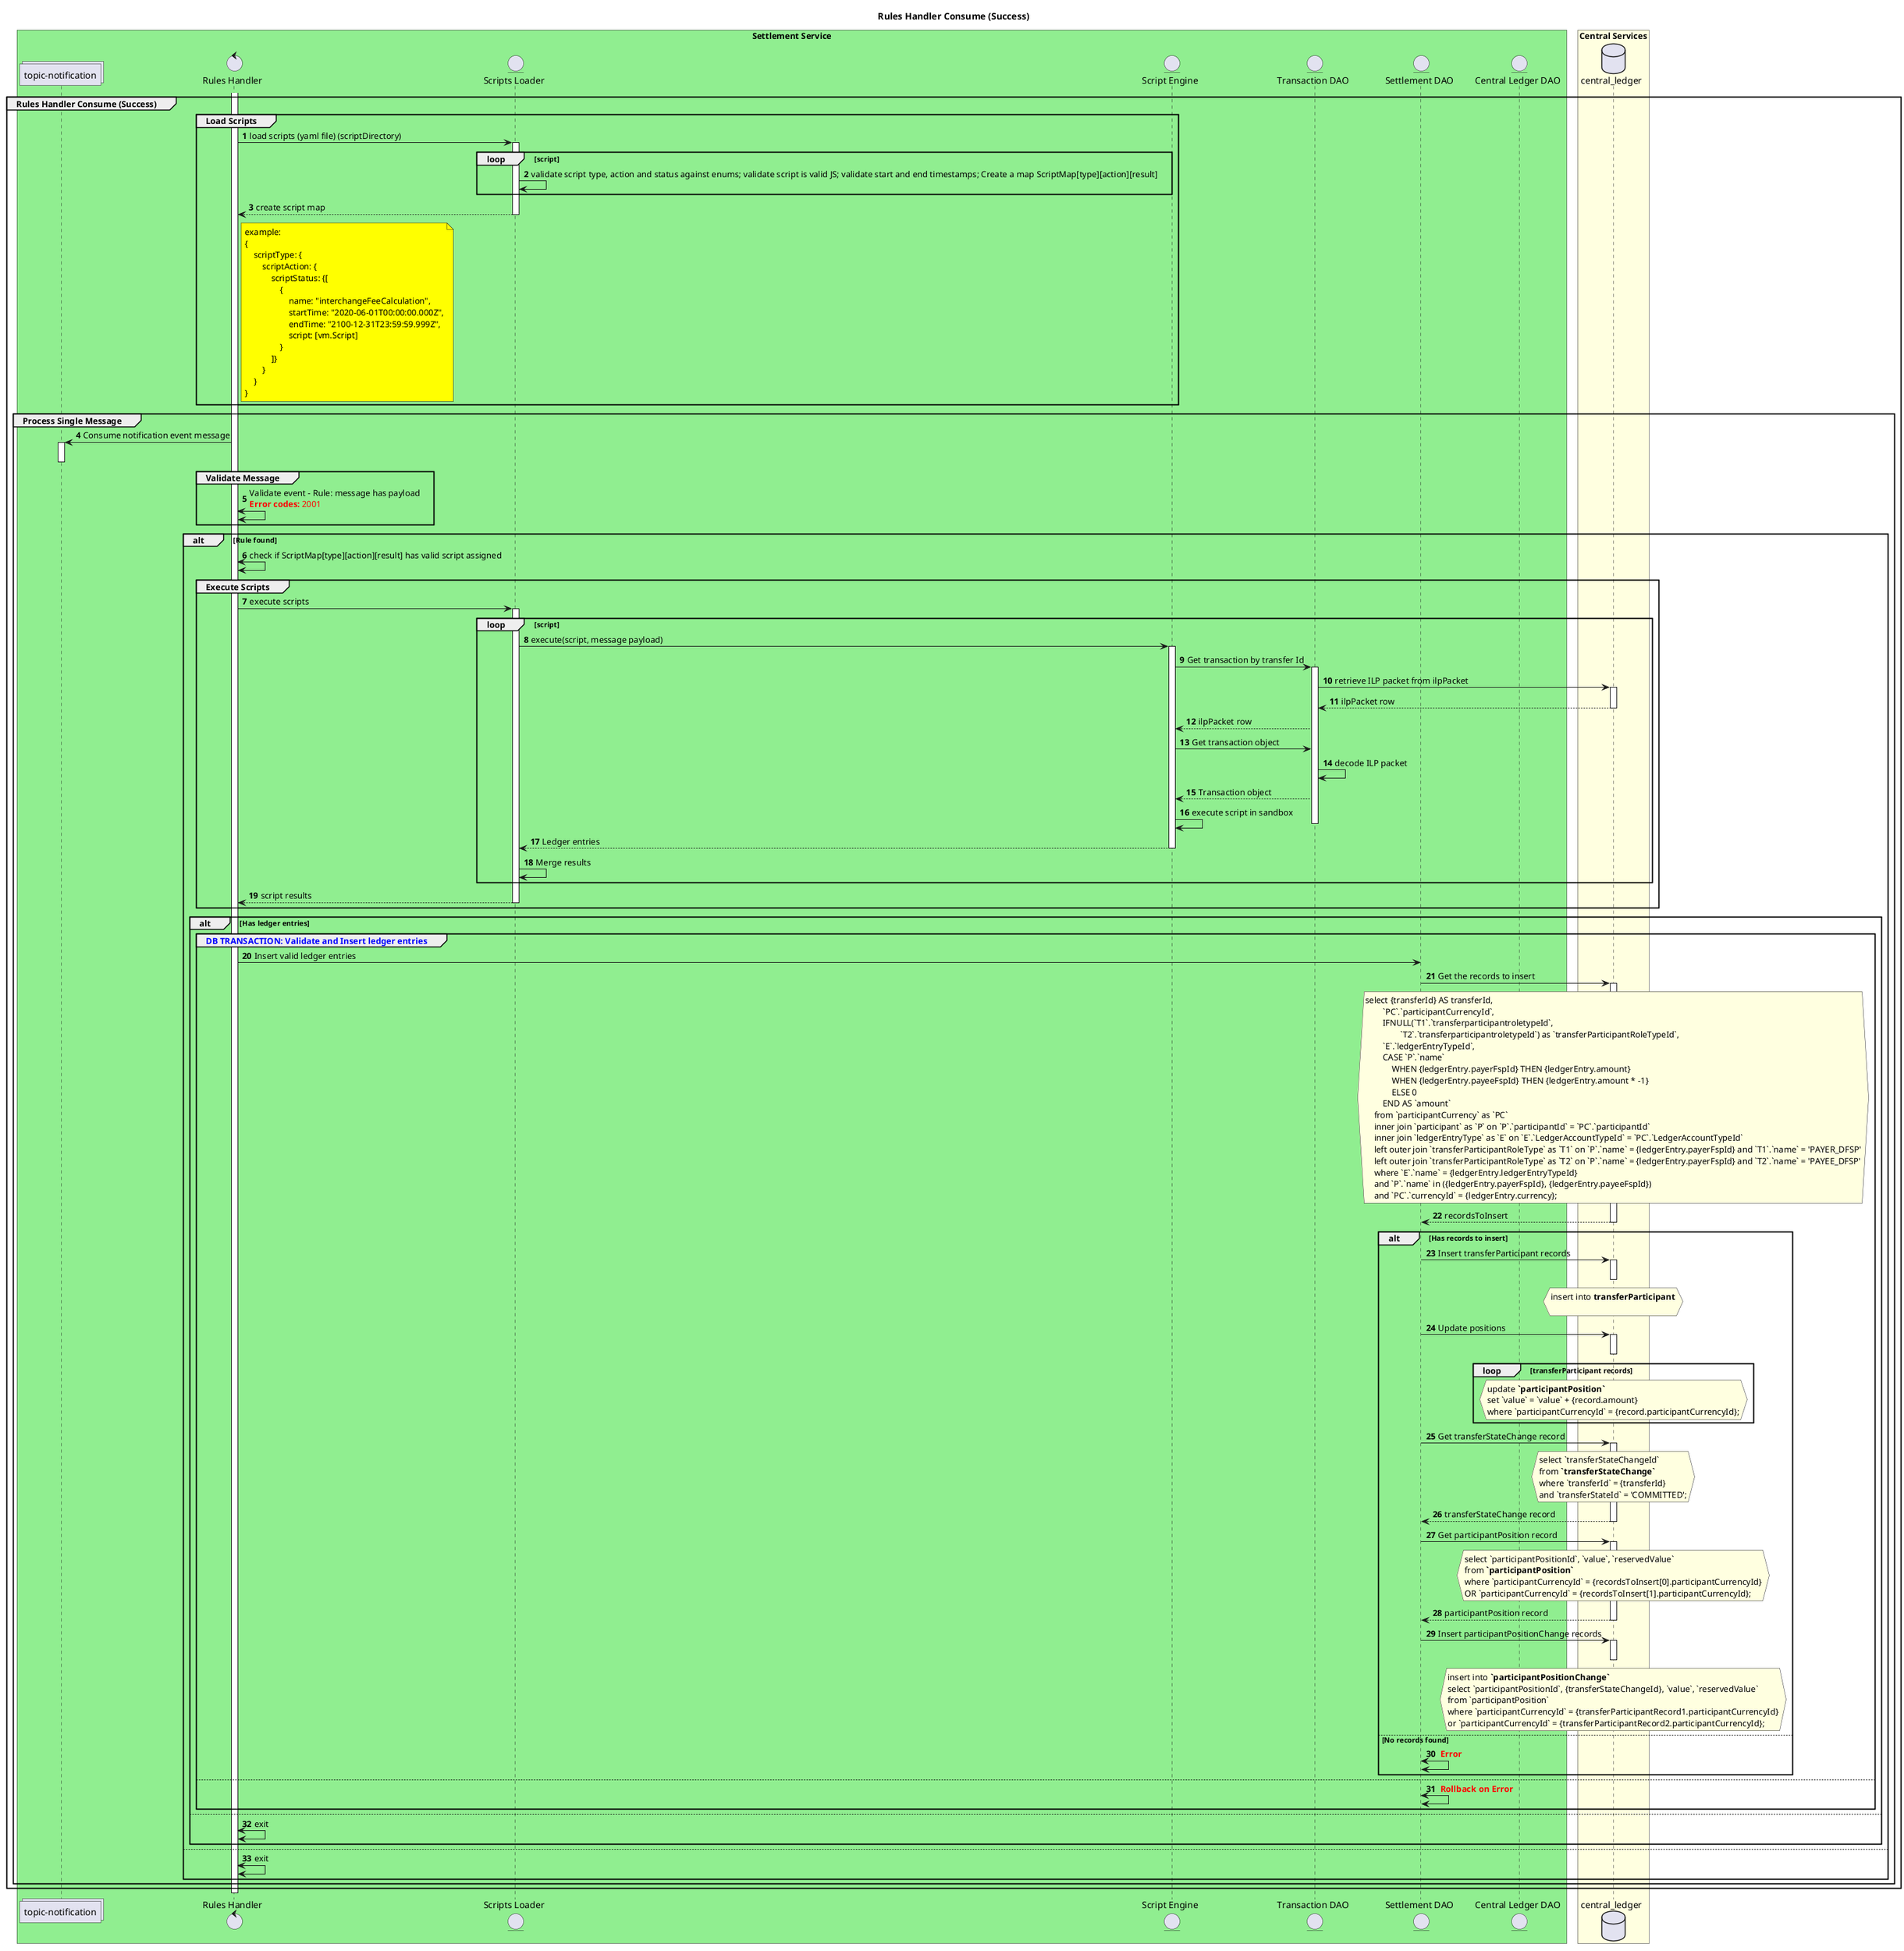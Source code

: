 /'*****
 License
 --------------
 Copyright © 2017 Bill & Melinda Gates Foundation
 The Mojaloop files are made available by the Bill & Melinda Gates Foundation under the Apache License, Version 2.0 (the "License") and you may not use these files except in compliance with the License. You may obtain a copy of the License at
 http://www.apache.org/licenses/LICENSE-2.0
 Unless required by applicable law or agreed to in writing, the Mojaloop files are distributed on an "AS IS" BASIS, WITHOUT WARRANTIES OR CONDITIONS OF ANY KIND, either express or implied. See the License for the specific language governing permissions and limitations under the License.
 Contributors
 --------------
 This is the official list of the Mojaloop project contributors for this file.
 Names of the original copyright holders (individuals or organizations)
 should be listed with a '*' in the first column. People who have
 contributed from an organization can be listed under the organization
 that actually holds the copyright for their contributions (see the
 Gates Foundation organization for an example). Those individuals should have
 their names indented and be marked with a '-'. Email address can be added
 optionally within square brackets <email>.
 * Gates Foundation
 - Name Surname <name.surname@gatesfoundation.com>

 * Neal Donnan <neal.donnan@modusbox.com>
 * Valentin Genev <valentin.genev@modusbox.com>
 --------------
 ******'/

@startuml
' declare title
title Rules Handler Consume (Success)
autonumber
' Actor Keys:
'   boundary - APIs/Interfaces, etc
'   collections - Kafka Topics
'   control - Kafka Consumers
'   entity - Database Access Objects
'   database - Database Persistance Store

' declare actors

collections "topic-notification" as TOPIC_NOTIFICATION
control "Rules Handler" as RULES_HANDLER
database "central_ledger" as DB
entity "Scripts Loader" as SCRIPTS_LOADER
entity "Script Engine" as SCRIPT_ENGINE
entity "Transaction DAO" as TRANSACTION_DAO
entity "Settlement DAO" as SETTLEMENT_DAO
entity "Central Ledger DAO" as CENTRAL_LEDGER_DAO

box "Settlement Service" #LightGreen
    participant TOPIC_NOTIFICATION
    participant RULES_HANDLER
    participant SCRIPTS_LOADER
    participant SCRIPT_ENGINE
    participant TRANSACTION_DAO
    participant SETTLEMENT_DAO
    participant CENTRAL_LEDGER_DAO
end box

box "Central Services" #lightyellow
    participant DB
end box

' start flow
activate RULES_HANDLER
group Rules Handler Consume (Success)
    group Load Scripts
        RULES_HANDLER -> SCRIPTS_LOADER: load scripts (yaml file) (scriptDirectory)
        activate SCRIPTS_LOADER
        loop script
            SCRIPTS_LOADER -> SCRIPTS_LOADER: validate script type, action and status against enums; validate script is valid JS; validate start and end timestamps; Create a map ScriptMap[type][action][result]
        end
        SCRIPTS_LOADER --> RULES_HANDLER: create script map
        note right of RULES_HANDLER #yellow
            example:
            {
                scriptType: {
                    scriptAction: {
                        scriptStatus: {[
                            {
                                name: "interchangeFeeCalculation",
                                startTime: "2020-06-01T00:00:00.000Z",
                                endTime: "2100-12-31T23:59:59.999Z",
                                script: [vm.Script]
                            }
                        ]}
                    }
                }
            }
        end note        
        deactivate SCRIPTS_LOADER
    end
    group Process Single Message
        TOPIC_NOTIFICATION <- RULES_HANDLER: Consume notification event message
        activate TOPIC_NOTIFICATION
        deactivate TOPIC_NOTIFICATION
        group Validate Message
            RULES_HANDLER <-> RULES_HANDLER: Validate event - Rule: message has payload\n<color #FF0000><b>Error codes:</b> 2001</color>
        end
        alt Rule found
            RULES_HANDLER <-> RULES_HANDLER: check if ScriptMap[type][action][result] has valid script assigned
            group Execute Scripts
                RULES_HANDLER -> SCRIPTS_LOADER: execute scripts
                activate SCRIPTS_LOADER
                loop script
                    SCRIPTS_LOADER -> SCRIPT_ENGINE: execute(script, message payload)
                    activate SCRIPT_ENGINE
                    SCRIPT_ENGINE -> TRANSACTION_DAO: Get transaction by transfer Id
                    activate TRANSACTION_DAO
                    TRANSACTION_DAO -> DB: retrieve ILP packet from ilpPacket
                    activate DB
                    DB --> TRANSACTION_DAO: ilpPacket row
                    deactivate DB
                    TRANSACTION_DAO --> SCRIPT_ENGINE: ilpPacket row
                    SCRIPT_ENGINE -> TRANSACTION_DAO: Get transaction object
                    TRANSACTION_DAO -> TRANSACTION_DAO: decode ILP packet
                    TRANSACTION_DAO --> SCRIPT_ENGINE: Transaction object
                    SCRIPT_ENGINE -> SCRIPT_ENGINE: execute script in sandbox
                    deactivate
                    SCRIPT_ENGINE --> SCRIPTS_LOADER: Ledger entries
                    deactivate SCRIPT_ENGINE
                    SCRIPTS_LOADER -> SCRIPTS_LOADER: Merge results
                end
                SCRIPTS_LOADER --> RULES_HANDLER: script results
                deactivate SCRIPTS_LOADER
            end
                
            alt Has ledger entries
                        group <color #blue>DB TRANSACTION: Validate and Insert ledger entries</color>
                            RULES_HANDLER -> SETTLEMENT_DAO: Insert valid ledger entries
                            SETTLEMENT_DAO -> DB: Get the records to insert
                            activate DB
                            hnote over DB #lightyellow
                                select {transferId} AS transferId,
                                        `PC`.`participantCurrencyId`,
                                        IFNULL(`T1`.`transferparticipantroletypeId`,
                                                `T2`.`transferparticipantroletypeId`) as `transferParticipantRoleTypeId`,
                                        `E`.`ledgerEntryTypeId`,
                                        CASE `P`.`name`
                                            WHEN {ledgerEntry.payerFspId} THEN {ledgerEntry.amount}
                                            WHEN {ledgerEntry.payeeFspId} THEN {ledgerEntry.amount * -1}
                                            ELSE 0
                                        END AS `amount`
                                    from `participantCurrency` as `PC`
                                    inner join `participant` as `P` on `P`.`participantId` = `PC`.`participantId`
                                    inner join `ledgerEntryType` as `E` on `E`.`LedgerAccountTypeId` = `PC`.`LedgerAccountTypeId`
                                    left outer join `transferParticipantRoleType` as `T1` on `P`.`name` = {ledgerEntry.payerFspId} and `T1`.`name` = 'PAYER_DFSP'
                                    left outer join `transferParticipantRoleType` as `T2` on `P`.`name` = {ledgerEntry.payerFspId} and `T2`.`name` = 'PAYEE_DFSP'
                                    where `E`.`name` = {ledgerEntry.ledgerEntryTypeId}
                                    and `P`.`name` in ({ledgerEntry.payerFspId}, {ledgerEntry.payeeFspId})
                                    and `PC`.`currencyId` = {ledgerEntry.currency};
                            end hnote
                            SETTLEMENT_DAO <-- DB: recordsToInsert
                            deactivate DB

                            alt Has records to insert
                                SETTLEMENT_DAO -> DB: Insert transferParticipant records
                                activate DB
                                deactivate DB
                                hnote over DB #lightyellow
                                    insert into **transferParticipant**
                                    
                                end hnote
                                SETTLEMENT_DAO -> DB: Update positions
                                activate DB
                                deactivate DB
                                loop transferParticipant records
                                    hnote over DB #lightyellow
                                        update **`participantPosition`**
                                        set `value` = `value` + {record.amount}
                                        where `participantCurrencyId` = {record.participantCurrencyId};
                                    end hnote
                                end
                                SETTLEMENT_DAO -> DB: Get transferStateChange record
                                activate DB
                                hnote over DB #lightyellow
                                    select `transferStateChangeId`
                                    from **`transferStateChange`**
                                    where `transferId` = {transferId}
                                    and `transferStateId` = 'COMMITTED';
                                end hnote
                                SETTLEMENT_DAO <-- DB: transferStateChange record
                                deactivate DB
                                SETTLEMENT_DAO -> DB: Get participantPosition record
                                activate DB
                                hnote over DB #lightyellow
                                    select `participantPositionId`, `value`, `reservedValue`
                                    from **`participantPosition`**
                                    where `participantCurrencyId` = {recordsToInsert[0].participantCurrencyId}
                                    OR `participantCurrencyId` = {recordsToInsert[1].participantCurrencyId};
                                end hnote
                                SETTLEMENT_DAO <-- DB: participantPosition record
                                deactivate DB
                                SETTLEMENT_DAO -> DB: Insert participantPositionChange records
                                activate DB
                                deactivate DB
                                hnote over DB #lightyellow
                                    insert into **`participantPositionChange`**
                                    select `participantPositionId`, {transferStateChangeId}, `value`, `reservedValue`
                                    from `participantPosition`
                                    where `participantCurrencyId` = {transferParticipantRecord1.participantCurrencyId}
                                    or `participantCurrencyId` = {transferParticipantRecord2.participantCurrencyId};
                                end hnote
                            else No records found
                            SETTLEMENT_DAO <-> SETTLEMENT_DAO: <color #FF0000><b> Error </b></color>
                            end
                            else
                                SETTLEMENT_DAO <-> SETTLEMENT_DAO: <color #FF0000><b> Rollback on Error </b></color>
                        end
                    else
                        RULES_HANDLER <-> RULES_HANDLER: exit   
                    end
                    
                    
        else
            RULES_HANDLER <-> RULES_HANDLER: exit    
        end
  end    
end
deactivate RULES_HANDLER
@enduml
